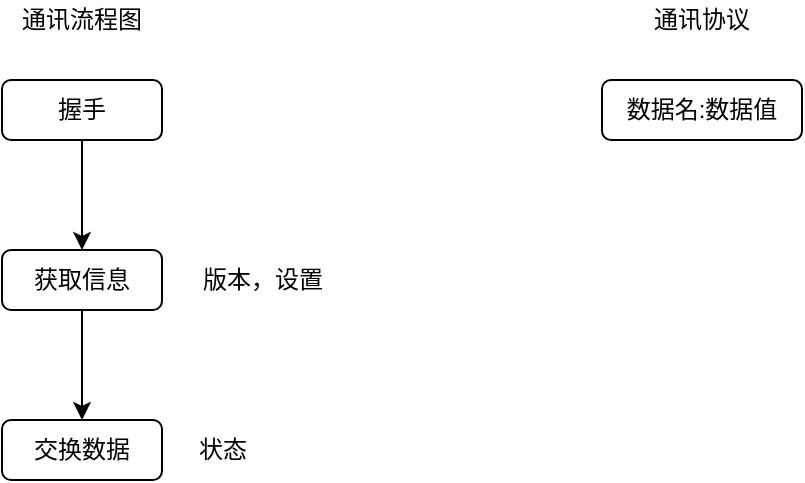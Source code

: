 <mxfile version="12.9.3" type="device"><diagram id="LuEnci1gh3sRpwPxvJtW" name="第 1 页"><mxGraphModel dx="677" dy="388" grid="1" gridSize="10" guides="1" tooltips="1" connect="1" arrows="1" fold="1" page="1" pageScale="1" pageWidth="827" pageHeight="1169" math="0" shadow="0"><root><mxCell id="0"/><mxCell id="1" parent="0"/><mxCell id="idasKuN5lpKdVjzy8y88-2" value="数据名:数据值" style="rounded=1;whiteSpace=wrap;html=1;" vertex="1" parent="1"><mxGeometry x="420" y="130" width="100" height="30" as="geometry"/></mxCell><mxCell id="idasKuN5lpKdVjzy8y88-10" value="通讯流程图" style="text;html=1;strokeColor=none;fillColor=none;align=center;verticalAlign=middle;whiteSpace=wrap;rounded=0;" vertex="1" parent="1"><mxGeometry x="120" y="90" width="80" height="20" as="geometry"/></mxCell><mxCell id="idasKuN5lpKdVjzy8y88-14" style="edgeStyle=orthogonalEdgeStyle;rounded=0;orthogonalLoop=1;jettySize=auto;html=1;exitX=0.5;exitY=1;exitDx=0;exitDy=0;" edge="1" parent="1" source="idasKuN5lpKdVjzy8y88-11" target="idasKuN5lpKdVjzy8y88-13"><mxGeometry relative="1" as="geometry"/></mxCell><mxCell id="idasKuN5lpKdVjzy8y88-11" value="握手" style="rounded=1;whiteSpace=wrap;html=1;" vertex="1" parent="1"><mxGeometry x="120" y="130" width="80" height="30" as="geometry"/></mxCell><mxCell id="idasKuN5lpKdVjzy8y88-17" style="edgeStyle=orthogonalEdgeStyle;rounded=0;orthogonalLoop=1;jettySize=auto;html=1;" edge="1" parent="1" source="idasKuN5lpKdVjzy8y88-13" target="idasKuN5lpKdVjzy8y88-16"><mxGeometry relative="1" as="geometry"/></mxCell><mxCell id="idasKuN5lpKdVjzy8y88-13" value="获取信息" style="rounded=1;whiteSpace=wrap;html=1;" vertex="1" parent="1"><mxGeometry x="120" y="215" width="80" height="30" as="geometry"/></mxCell><mxCell id="idasKuN5lpKdVjzy8y88-16" value="交换数据" style="rounded=1;whiteSpace=wrap;html=1;" vertex="1" parent="1"><mxGeometry x="120" y="300" width="80" height="30" as="geometry"/></mxCell><mxCell id="idasKuN5lpKdVjzy8y88-18" value="版本，设置" style="text;html=1;align=center;verticalAlign=middle;resizable=0;points=[];autosize=1;" vertex="1" parent="1"><mxGeometry x="210" y="220" width="80" height="20" as="geometry"/></mxCell><mxCell id="idasKuN5lpKdVjzy8y88-19" value="状态" style="text;html=1;align=center;verticalAlign=middle;resizable=0;points=[];autosize=1;" vertex="1" parent="1"><mxGeometry x="210" y="305" width="40" height="20" as="geometry"/></mxCell><mxCell id="idasKuN5lpKdVjzy8y88-25" value="通讯协议" style="text;html=1;strokeColor=none;fillColor=none;align=center;verticalAlign=middle;whiteSpace=wrap;rounded=0;" vertex="1" parent="1"><mxGeometry x="430" y="90" width="80" height="20" as="geometry"/></mxCell></root></mxGraphModel></diagram></mxfile>